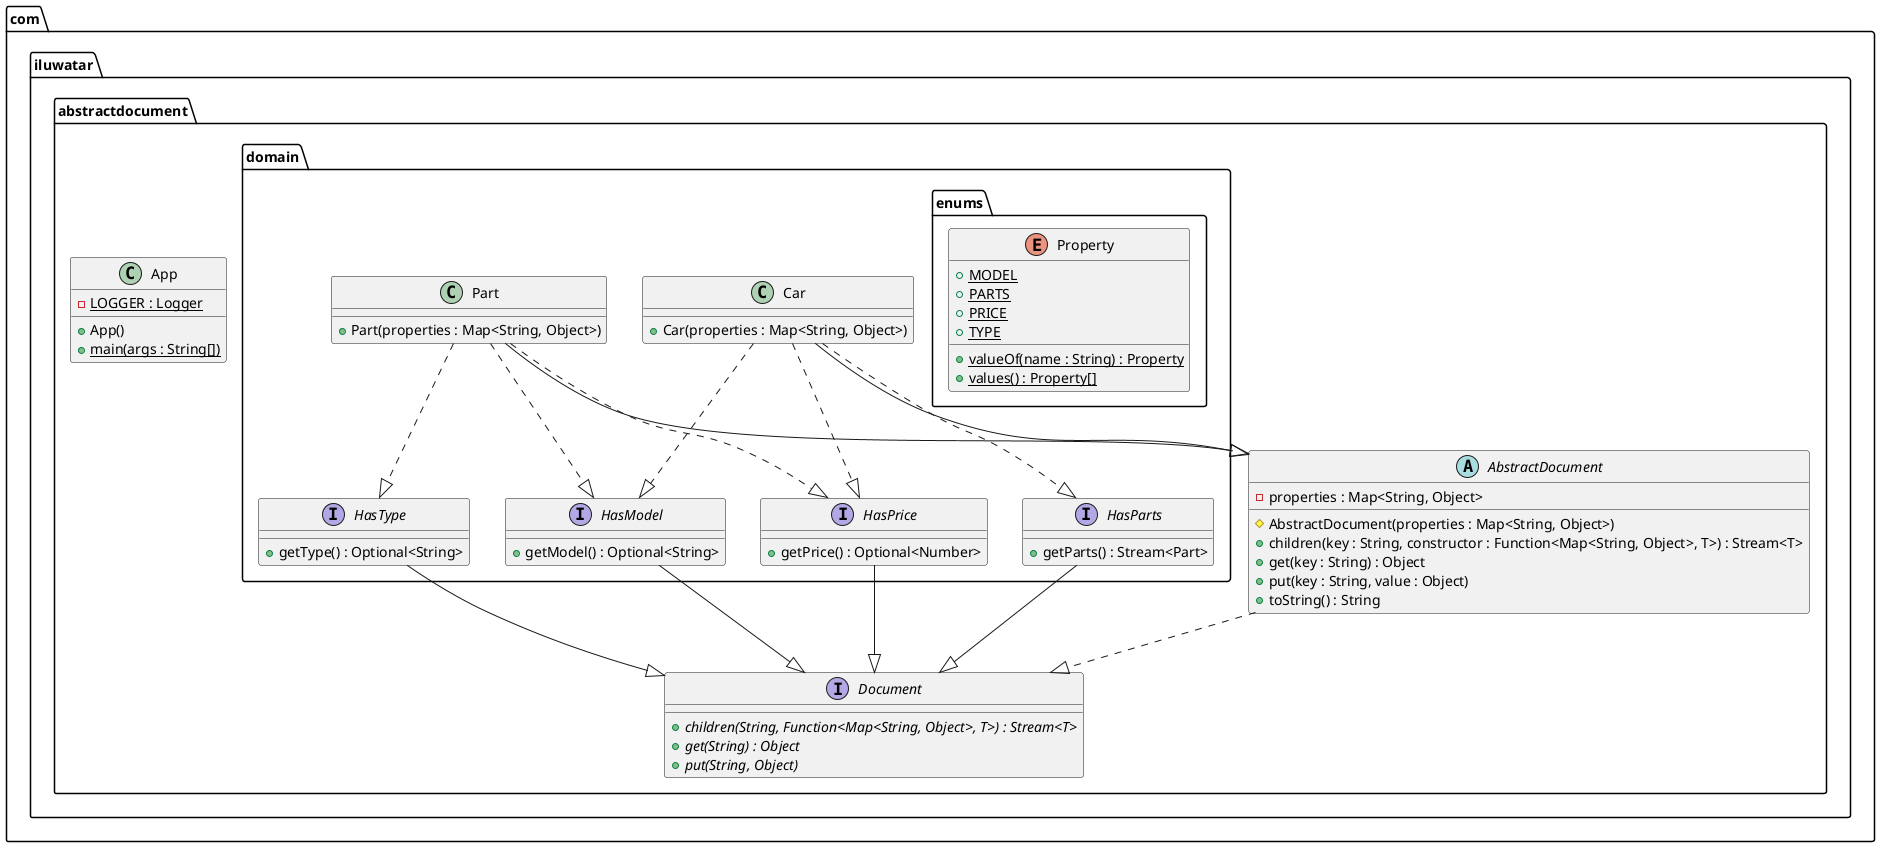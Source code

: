 @startuml
package com.iluwatar.abstractdocument.domain.enums {
  enum Property {
    + MODEL {static}
    + PARTS {static}
    + PRICE {static}
    + TYPE {static}
    + valueOf(name : String) : Property {static}
    + values() : Property[] {static}
  }
}
package com.iluwatar.abstractdocument.domain {
  class Car {
    + Car(properties : Map<String, Object>)
  }
  interface HasModel {
    + getModel() : Optional<String>
  }
  interface HasParts {
    + getParts() : Stream<Part>
  }
  interface HasPrice {
    + getPrice() : Optional<Number>
  }
  interface HasType {
    + getType() : Optional<String>
  }
  class Part {
    + Part(properties : Map<String, Object>)
  }
}
package com.iluwatar.abstractdocument {
  abstract class AbstractDocument {
    - properties : Map<String, Object>
    # AbstractDocument(properties : Map<String, Object>)
    + children(key : String, constructor : Function<Map<String, Object>, T>) : Stream<T>
    + get(key : String) : Object
    + put(key : String, value : Object)
    + toString() : String
  }
  class App {
    - LOGGER : Logger {static}
    + App()
    + main(args : String[]) {static}
  }
  interface Document {
    + children(String, Function<Map<String, Object>, T>) : Stream<T> {abstract}
    + get(String) : Object {abstract}
    + put(String, Object) {abstract}
  }
}
AbstractDocument ..|> Document 
Car ..|> HasModel 
Car ..|> HasPrice 
Car ..|> HasParts 
Car --|> AbstractDocument 
HasModel --|> Document 
HasParts --|> Document 
HasPrice --|> Document 
HasType --|> Document 
Part ..|> HasType 
Part ..|> HasModel 
Part ..|> HasPrice 
Part --|> AbstractDocument 
@enduml
